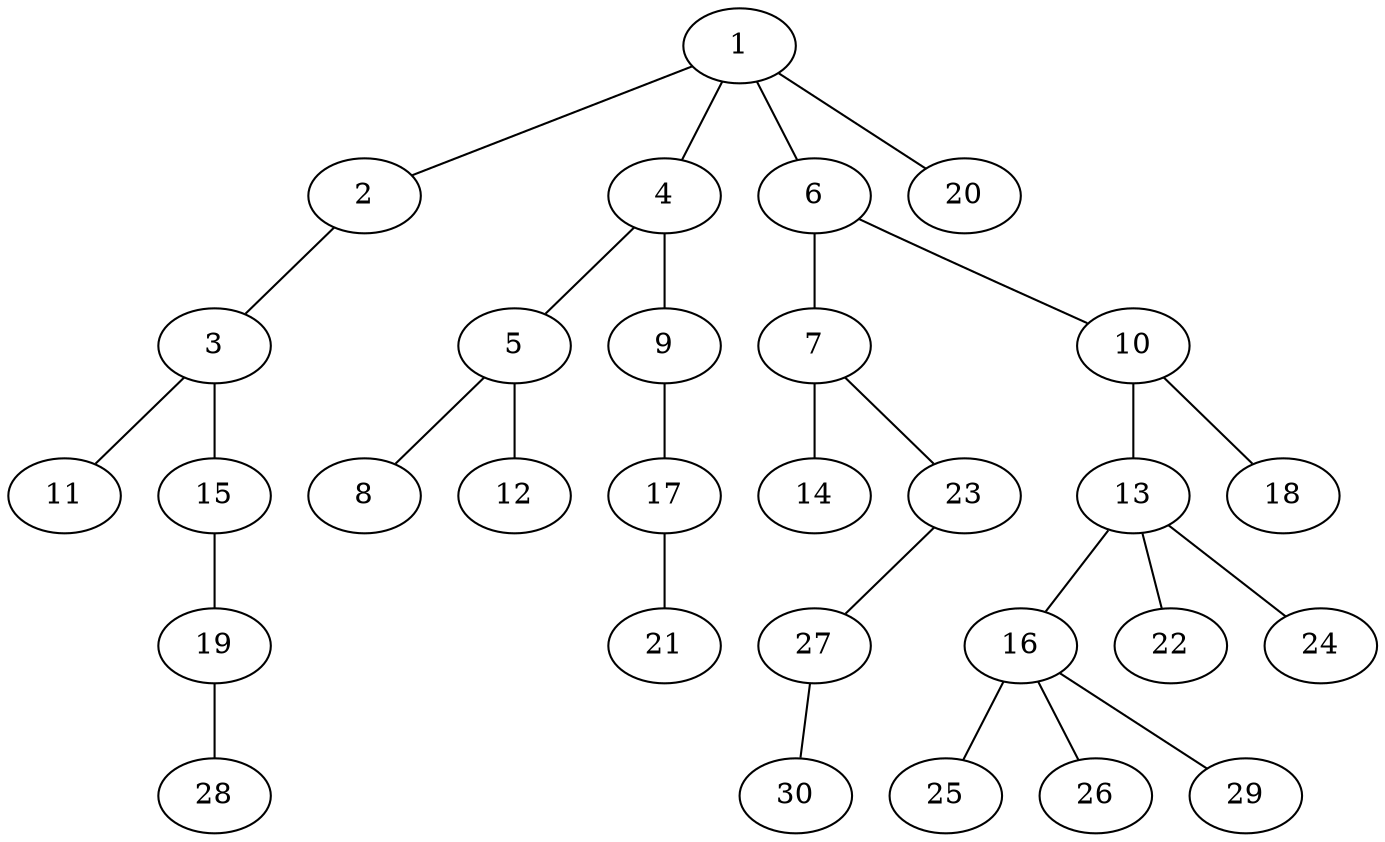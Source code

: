 graph graphname {1--2
1--4
1--6
1--20
2--3
3--11
3--15
4--5
4--9
5--8
5--12
6--7
6--10
7--14
7--23
9--17
10--13
10--18
13--16
13--22
13--24
15--19
16--25
16--26
16--29
17--21
19--28
23--27
27--30
}